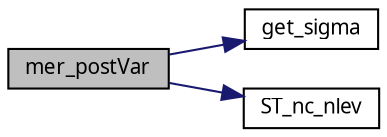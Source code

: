 digraph G
{
  edge [fontname="FreeSans.ttf",fontsize=10,labelfontname="FreeSans.ttf",labelfontsize=10];
  node [fontname="FreeSans.ttf",fontsize=10,shape=record];
  rankdir=LR;
  Node1 [label="mer_postVar",height=0.2,width=0.4,color="black", fillcolor="grey75", style="filled" fontcolor="black"];
  Node1 -> Node2 [color="midnightblue",fontsize=10,style="solid",fontname="FreeSans.ttf"];
  Node2 [label="get_sigma",height=0.2,width=0.4,color="black", fillcolor="white", style="filled",URL="$lmer_8c.html#e828a10e7eeff2a9138d878c958c3ba5",tooltip="Return the REML or ML conditional estimate of sigma, the standard deviation of the..."];
  Node1 -> Node3 [color="midnightblue",fontsize=10,style="solid",fontname="FreeSans.ttf"];
  Node3 [label="ST_nc_nlev",height=0.2,width=0.4,color="black", fillcolor="white", style="filled",URL="$lmer_8c.html#3a7fab2a88117d83971db12f53eaa91e",tooltip="Populate the st, nc and nlev arrays."];
}
